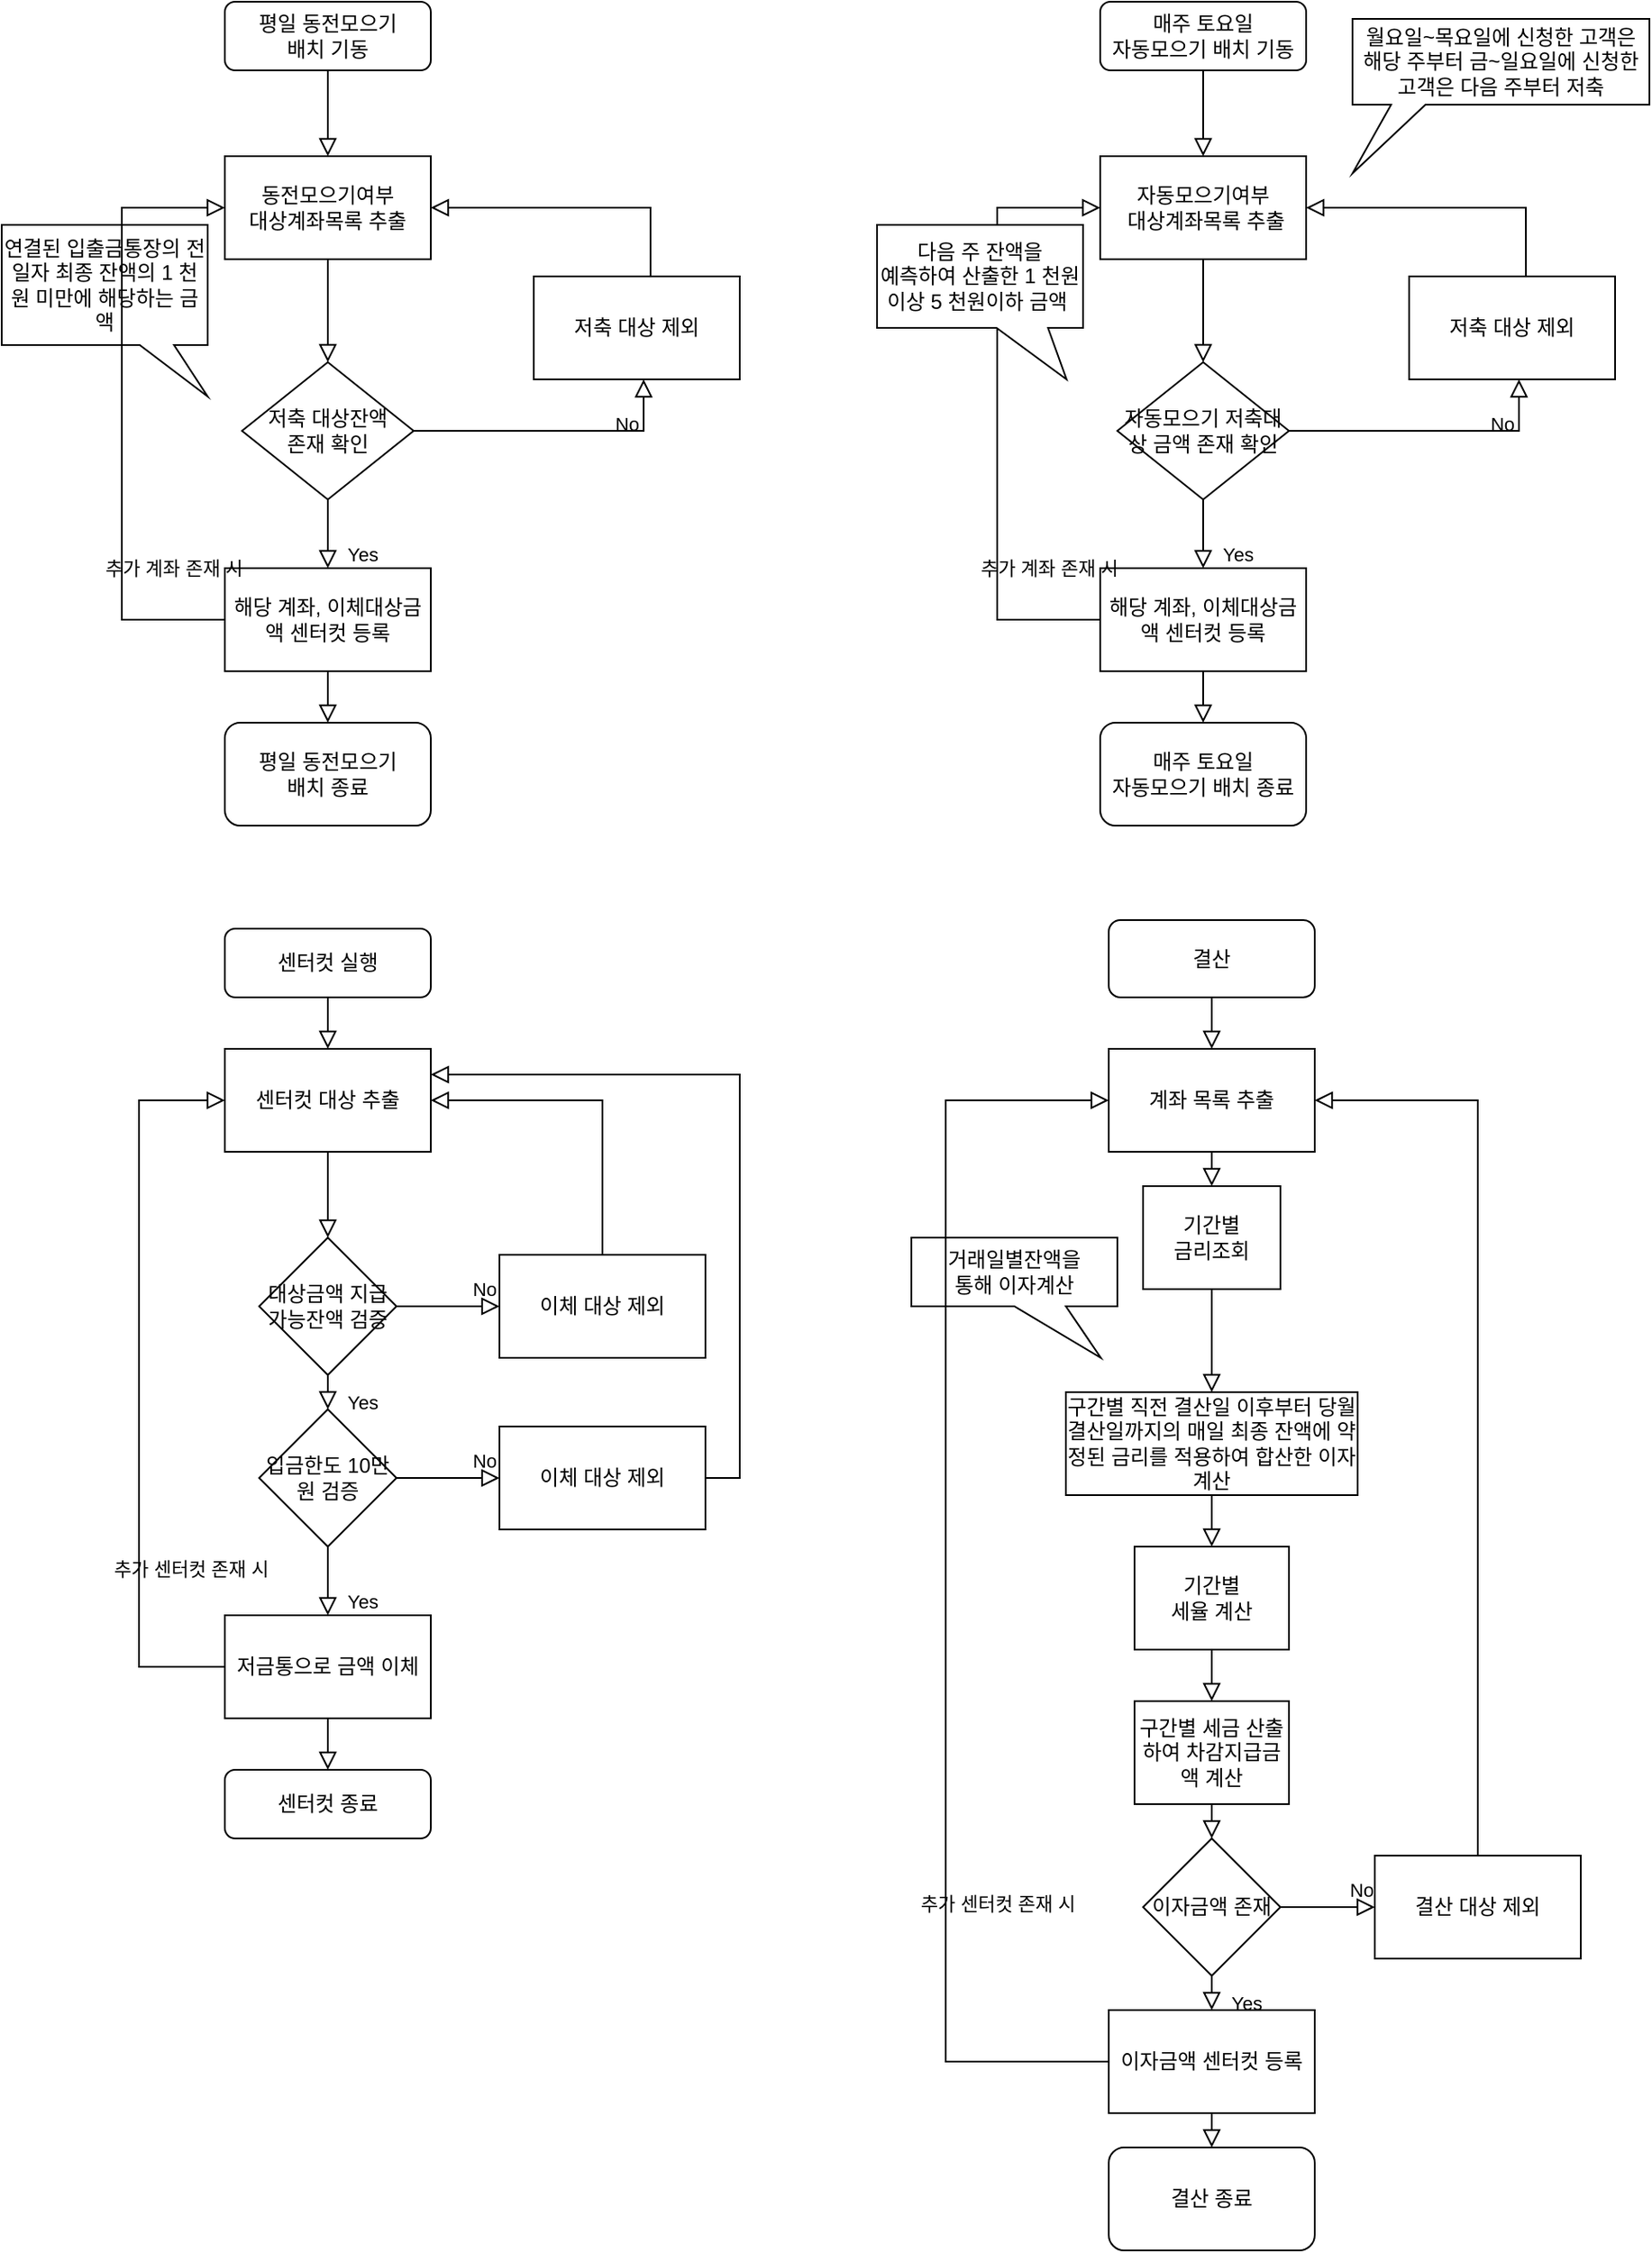 <mxfile version="14.4.3" type="github">
  <diagram id="C5RBs43oDa-KdzZeNtuy" name="Page-1">
    <mxGraphModel dx="1422" dy="705" grid="1" gridSize="10" guides="1" tooltips="1" connect="1" arrows="1" fold="1" page="1" pageScale="1" pageWidth="980" pageHeight="1390" math="0" shadow="0">
      <root>
        <mxCell id="WIyWlLk6GJQsqaUBKTNV-0" />
        <mxCell id="WIyWlLk6GJQsqaUBKTNV-1" parent="WIyWlLk6GJQsqaUBKTNV-0" />
        <mxCell id="NJwDhQcONGUGnTOFV3fi-0" value="" style="rounded=0;html=1;jettySize=auto;orthogonalLoop=1;fontSize=11;endArrow=block;endFill=0;endSize=8;strokeWidth=1;shadow=0;labelBackgroundColor=none;edgeStyle=orthogonalEdgeStyle;entryX=0.5;entryY=0;entryDx=0;entryDy=0;" edge="1" parent="WIyWlLk6GJQsqaUBKTNV-1" source="NJwDhQcONGUGnTOFV3fi-1" target="NJwDhQcONGUGnTOFV3fi-20">
          <mxGeometry relative="1" as="geometry">
            <mxPoint x="210" y="130" as="targetPoint" />
          </mxGeometry>
        </mxCell>
        <mxCell id="NJwDhQcONGUGnTOFV3fi-1" value="&lt;span style=&quot;background-color: rgb(255 , 255 , 255)&quot;&gt;&lt;font style=&quot;font-size: 12px&quot;&gt;평일 동전모으기 &lt;br&gt;배치 기동&lt;/font&gt;&lt;/span&gt;" style="rounded=1;whiteSpace=wrap;html=1;fontSize=12;glass=0;strokeWidth=1;shadow=0;" vertex="1" parent="WIyWlLk6GJQsqaUBKTNV-1">
          <mxGeometry x="150" y="40" width="120" height="40" as="geometry" />
        </mxCell>
        <mxCell id="NJwDhQcONGUGnTOFV3fi-19" value="&lt;span style=&quot;background-color: rgb(255 , 255 , 255)&quot;&gt;평일 동전모으기&lt;/span&gt;&lt;br style=&quot;background-color: rgb(255 , 255 , 255)&quot;&gt;&lt;span style=&quot;background-color: rgb(255 , 255 , 255)&quot;&gt;배치&lt;/span&gt;&lt;span style=&quot;background-color: rgb(255 , 255 , 255)&quot;&gt;&amp;nbsp;종료&lt;/span&gt;" style="rounded=1;whiteSpace=wrap;html=1;" vertex="1" parent="WIyWlLk6GJQsqaUBKTNV-1">
          <mxGeometry x="150" y="460" width="120" height="60" as="geometry" />
        </mxCell>
        <mxCell id="NJwDhQcONGUGnTOFV3fi-20" value="동전모으기여부&lt;br&gt;대상계좌목록 추출" style="rounded=0;whiteSpace=wrap;html=1;" vertex="1" parent="WIyWlLk6GJQsqaUBKTNV-1">
          <mxGeometry x="150" y="130" width="120" height="60" as="geometry" />
        </mxCell>
        <mxCell id="NJwDhQcONGUGnTOFV3fi-29" value="" style="rounded=0;html=1;jettySize=auto;orthogonalLoop=1;fontSize=11;endArrow=block;endFill=0;endSize=8;strokeWidth=1;shadow=0;labelBackgroundColor=none;edgeStyle=orthogonalEdgeStyle;exitX=0.5;exitY=1;exitDx=0;exitDy=0;" edge="1" parent="WIyWlLk6GJQsqaUBKTNV-1" source="NJwDhQcONGUGnTOFV3fi-20">
          <mxGeometry x="0.6" y="20" relative="1" as="geometry">
            <mxPoint x="220" y="90" as="sourcePoint" />
            <mxPoint x="210" y="250" as="targetPoint" />
            <mxPoint as="offset" />
          </mxGeometry>
        </mxCell>
        <mxCell id="NJwDhQcONGUGnTOFV3fi-30" value="해당 계좌, 이체대상금액 센터컷 등록" style="rounded=0;whiteSpace=wrap;html=1;" vertex="1" parent="WIyWlLk6GJQsqaUBKTNV-1">
          <mxGeometry x="150" y="370" width="120" height="60" as="geometry" />
        </mxCell>
        <mxCell id="NJwDhQcONGUGnTOFV3fi-31" value="저축 대상잔액 &lt;br&gt;존재 확인" style="rhombus;whiteSpace=wrap;html=1;" vertex="1" parent="WIyWlLk6GJQsqaUBKTNV-1">
          <mxGeometry x="160" y="250" width="100" height="80" as="geometry" />
        </mxCell>
        <mxCell id="NJwDhQcONGUGnTOFV3fi-32" value="Yes" style="rounded=0;html=1;jettySize=auto;orthogonalLoop=1;fontSize=11;endArrow=block;endFill=0;endSize=8;strokeWidth=1;shadow=0;labelBackgroundColor=none;edgeStyle=orthogonalEdgeStyle;exitX=0.5;exitY=1;exitDx=0;exitDy=0;entryX=0.5;entryY=0;entryDx=0;entryDy=0;" edge="1" parent="WIyWlLk6GJQsqaUBKTNV-1" source="NJwDhQcONGUGnTOFV3fi-31" target="NJwDhQcONGUGnTOFV3fi-30">
          <mxGeometry x="0.6" y="20" relative="1" as="geometry">
            <mxPoint x="220" y="90" as="sourcePoint" />
            <mxPoint x="220" y="140" as="targetPoint" />
            <mxPoint as="offset" />
          </mxGeometry>
        </mxCell>
        <mxCell id="NJwDhQcONGUGnTOFV3fi-33" value="No" style="rounded=0;html=1;jettySize=auto;orthogonalLoop=1;fontSize=11;endArrow=block;endFill=0;endSize=8;strokeWidth=1;shadow=0;labelBackgroundColor=none;edgeStyle=orthogonalEdgeStyle;exitX=1;exitY=0.5;exitDx=0;exitDy=0;entryX=0.5;entryY=1;entryDx=0;entryDy=0;" edge="1" parent="WIyWlLk6GJQsqaUBKTNV-1" source="NJwDhQcONGUGnTOFV3fi-31">
          <mxGeometry x="0.692" y="10" relative="1" as="geometry">
            <mxPoint x="285" y="50" as="sourcePoint" />
            <mxPoint x="394" y="260" as="targetPoint" />
            <mxPoint as="offset" />
            <Array as="points">
              <mxPoint x="394" y="290" />
            </Array>
          </mxGeometry>
        </mxCell>
        <mxCell id="NJwDhQcONGUGnTOFV3fi-35" value="저축 대상 제외" style="rounded=0;whiteSpace=wrap;html=1;" vertex="1" parent="WIyWlLk6GJQsqaUBKTNV-1">
          <mxGeometry x="330" y="200" width="120" height="60" as="geometry" />
        </mxCell>
        <mxCell id="NJwDhQcONGUGnTOFV3fi-36" value="" style="rounded=0;html=1;jettySize=auto;orthogonalLoop=1;fontSize=11;endArrow=block;endFill=0;endSize=8;strokeWidth=1;shadow=0;labelBackgroundColor=none;edgeStyle=orthogonalEdgeStyle;entryX=1;entryY=0.5;entryDx=0;entryDy=0;exitX=0.567;exitY=0;exitDx=0;exitDy=0;exitPerimeter=0;" edge="1" parent="WIyWlLk6GJQsqaUBKTNV-1" source="NJwDhQcONGUGnTOFV3fi-35" target="NJwDhQcONGUGnTOFV3fi-20">
          <mxGeometry x="0.6" y="20" relative="1" as="geometry">
            <mxPoint x="394" y="150" as="sourcePoint" />
            <mxPoint x="220" y="260" as="targetPoint" />
            <mxPoint as="offset" />
          </mxGeometry>
        </mxCell>
        <mxCell id="NJwDhQcONGUGnTOFV3fi-38" value="저금통으로 금액 이체" style="rounded=0;whiteSpace=wrap;html=1;" vertex="1" parent="WIyWlLk6GJQsqaUBKTNV-1">
          <mxGeometry x="150" y="980" width="120" height="60" as="geometry" />
        </mxCell>
        <mxCell id="NJwDhQcONGUGnTOFV3fi-49" value="연결된 입출금통장의 전일자 최종 잔액의 1 천원 미만에 해당하는 금액" style="shape=callout;whiteSpace=wrap;html=1;perimeter=calloutPerimeter;strokeColor=#000000;position2=1;base=20;size=30;position=0.67;" vertex="1" parent="WIyWlLk6GJQsqaUBKTNV-1">
          <mxGeometry x="20" y="170" width="120" height="100" as="geometry" />
        </mxCell>
        <mxCell id="NJwDhQcONGUGnTOFV3fi-51" value="&lt;span style=&quot;background-color: rgb(255 , 255 , 255)&quot;&gt;센터컷 실행&lt;/span&gt;" style="rounded=1;whiteSpace=wrap;html=1;fontSize=12;glass=0;strokeWidth=1;shadow=0;" vertex="1" parent="WIyWlLk6GJQsqaUBKTNV-1">
          <mxGeometry x="150" y="580" width="120" height="40" as="geometry" />
        </mxCell>
        <mxCell id="NJwDhQcONGUGnTOFV3fi-52" value="센터컷 대상 추출" style="rounded=0;whiteSpace=wrap;html=1;strokeColor=#000000;" vertex="1" parent="WIyWlLk6GJQsqaUBKTNV-1">
          <mxGeometry x="150" y="650" width="120" height="60" as="geometry" />
        </mxCell>
        <mxCell id="NJwDhQcONGUGnTOFV3fi-53" value="추가 계좌 존재 시" style="rounded=0;html=1;jettySize=auto;orthogonalLoop=1;fontSize=11;endArrow=block;endFill=0;endSize=8;strokeWidth=1;shadow=0;labelBackgroundColor=none;edgeStyle=orthogonalEdgeStyle;exitX=0;exitY=0.5;exitDx=0;exitDy=0;entryX=0;entryY=0.5;entryDx=0;entryDy=0;" edge="1" parent="WIyWlLk6GJQsqaUBKTNV-1" source="NJwDhQcONGUGnTOFV3fi-30" target="NJwDhQcONGUGnTOFV3fi-20">
          <mxGeometry x="-0.5" y="-30" relative="1" as="geometry">
            <mxPoint x="220" y="200" as="sourcePoint" />
            <mxPoint x="220" y="260" as="targetPoint" />
            <mxPoint as="offset" />
            <Array as="points">
              <mxPoint x="90" y="400" />
              <mxPoint x="90" y="160" />
            </Array>
          </mxGeometry>
        </mxCell>
        <mxCell id="NJwDhQcONGUGnTOFV3fi-54" value="" style="rounded=0;html=1;jettySize=auto;orthogonalLoop=1;fontSize=11;endArrow=block;endFill=0;endSize=8;strokeWidth=1;shadow=0;labelBackgroundColor=none;edgeStyle=orthogonalEdgeStyle;entryX=0.5;entryY=0;entryDx=0;entryDy=0;exitX=0.5;exitY=1;exitDx=0;exitDy=0;" edge="1" parent="WIyWlLk6GJQsqaUBKTNV-1" source="NJwDhQcONGUGnTOFV3fi-51" target="NJwDhQcONGUGnTOFV3fi-52">
          <mxGeometry relative="1" as="geometry">
            <mxPoint x="220" y="170" as="sourcePoint" />
            <mxPoint x="220" y="220" as="targetPoint" />
          </mxGeometry>
        </mxCell>
        <mxCell id="NJwDhQcONGUGnTOFV3fi-56" value="" style="rounded=0;html=1;jettySize=auto;orthogonalLoop=1;fontSize=11;endArrow=block;endFill=0;endSize=8;strokeWidth=1;shadow=0;labelBackgroundColor=none;edgeStyle=orthogonalEdgeStyle;entryX=0.5;entryY=0;entryDx=0;entryDy=0;exitX=0.5;exitY=1;exitDx=0;exitDy=0;" edge="1" parent="WIyWlLk6GJQsqaUBKTNV-1" source="NJwDhQcONGUGnTOFV3fi-52" target="NJwDhQcONGUGnTOFV3fi-60">
          <mxGeometry relative="1" as="geometry">
            <mxPoint x="220" y="630" as="sourcePoint" />
            <mxPoint x="210" y="750" as="targetPoint" />
          </mxGeometry>
        </mxCell>
        <mxCell id="NJwDhQcONGUGnTOFV3fi-59" value="" style="rounded=0;html=1;jettySize=auto;orthogonalLoop=1;fontSize=11;endArrow=block;endFill=0;endSize=8;strokeWidth=1;shadow=0;labelBackgroundColor=none;edgeStyle=orthogonalEdgeStyle;entryX=0.5;entryY=0;entryDx=0;entryDy=0;" edge="1" parent="WIyWlLk6GJQsqaUBKTNV-1" target="NJwDhQcONGUGnTOFV3fi-19">
          <mxGeometry x="0.6" y="20" relative="1" as="geometry">
            <mxPoint x="210" y="430" as="sourcePoint" />
            <mxPoint x="220" y="260" as="targetPoint" />
            <mxPoint as="offset" />
          </mxGeometry>
        </mxCell>
        <mxCell id="NJwDhQcONGUGnTOFV3fi-60" value="대상금액 지급가능잔액 검증" style="rhombus;whiteSpace=wrap;html=1;strokeColor=#000000;" vertex="1" parent="WIyWlLk6GJQsqaUBKTNV-1">
          <mxGeometry x="170" y="760" width="80" height="80" as="geometry" />
        </mxCell>
        <mxCell id="NJwDhQcONGUGnTOFV3fi-63" value="Yes" style="rounded=0;html=1;jettySize=auto;orthogonalLoop=1;fontSize=11;endArrow=block;endFill=0;endSize=8;strokeWidth=1;shadow=0;labelBackgroundColor=none;edgeStyle=orthogonalEdgeStyle;exitX=0.5;exitY=1;exitDx=0;exitDy=0;entryX=0.5;entryY=0;entryDx=0;entryDy=0;" edge="1" parent="WIyWlLk6GJQsqaUBKTNV-1" source="NJwDhQcONGUGnTOFV3fi-60" target="NJwDhQcONGUGnTOFV3fi-87">
          <mxGeometry x="0.6" y="20" relative="1" as="geometry">
            <mxPoint x="220" y="740" as="sourcePoint" />
            <mxPoint x="220" y="770" as="targetPoint" />
            <mxPoint as="offset" />
          </mxGeometry>
        </mxCell>
        <mxCell id="NJwDhQcONGUGnTOFV3fi-64" value="&lt;span style=&quot;background-color: rgb(255 , 255 , 255)&quot;&gt;센터컷 종료&lt;/span&gt;" style="rounded=1;whiteSpace=wrap;html=1;strokeColor=#000000;" vertex="1" parent="WIyWlLk6GJQsqaUBKTNV-1">
          <mxGeometry x="150" y="1070" width="120" height="40" as="geometry" />
        </mxCell>
        <mxCell id="NJwDhQcONGUGnTOFV3fi-65" value="" style="rounded=0;html=1;jettySize=auto;orthogonalLoop=1;fontSize=11;endArrow=block;endFill=0;endSize=8;strokeWidth=1;shadow=0;labelBackgroundColor=none;edgeStyle=orthogonalEdgeStyle;entryX=0.5;entryY=0;entryDx=0;entryDy=0;exitX=0.5;exitY=1;exitDx=0;exitDy=0;" edge="1" parent="WIyWlLk6GJQsqaUBKTNV-1" source="NJwDhQcONGUGnTOFV3fi-38" target="NJwDhQcONGUGnTOFV3fi-64">
          <mxGeometry relative="1" as="geometry">
            <mxPoint x="220" y="730" as="sourcePoint" />
            <mxPoint x="220" y="770" as="targetPoint" />
          </mxGeometry>
        </mxCell>
        <mxCell id="NJwDhQcONGUGnTOFV3fi-68" value="이체 대상 제외" style="rounded=0;whiteSpace=wrap;html=1;strokeColor=#000000;" vertex="1" parent="WIyWlLk6GJQsqaUBKTNV-1">
          <mxGeometry x="310" y="770" width="120" height="60" as="geometry" />
        </mxCell>
        <mxCell id="NJwDhQcONGUGnTOFV3fi-69" value="" style="rounded=0;html=1;jettySize=auto;orthogonalLoop=1;fontSize=11;endArrow=block;endFill=0;endSize=8;strokeWidth=1;shadow=0;labelBackgroundColor=none;edgeStyle=orthogonalEdgeStyle;entryX=1;entryY=0.5;entryDx=0;entryDy=0;exitX=0.5;exitY=0;exitDx=0;exitDy=0;" edge="1" parent="WIyWlLk6GJQsqaUBKTNV-1" source="NJwDhQcONGUGnTOFV3fi-68" target="NJwDhQcONGUGnTOFV3fi-52">
          <mxGeometry relative="1" as="geometry">
            <mxPoint x="220" y="720" as="sourcePoint" />
            <mxPoint x="220" y="770" as="targetPoint" />
          </mxGeometry>
        </mxCell>
        <mxCell id="NJwDhQcONGUGnTOFV3fi-70" value="No" style="rounded=0;html=1;jettySize=auto;orthogonalLoop=1;fontSize=11;endArrow=block;endFill=0;endSize=8;strokeWidth=1;shadow=0;labelBackgroundColor=none;edgeStyle=orthogonalEdgeStyle;exitX=1;exitY=0.5;exitDx=0;exitDy=0;entryX=0;entryY=0.5;entryDx=0;entryDy=0;" edge="1" parent="WIyWlLk6GJQsqaUBKTNV-1" source="NJwDhQcONGUGnTOFV3fi-60" target="NJwDhQcONGUGnTOFV3fi-68">
          <mxGeometry x="0.692" y="10" relative="1" as="geometry">
            <mxPoint x="270" y="300" as="sourcePoint" />
            <mxPoint x="300" y="750" as="targetPoint" />
            <mxPoint as="offset" />
            <Array as="points" />
          </mxGeometry>
        </mxCell>
        <mxCell id="NJwDhQcONGUGnTOFV3fi-71" value="추가 센터컷 존재 시" style="rounded=0;html=1;jettySize=auto;orthogonalLoop=1;fontSize=11;endArrow=block;endFill=0;endSize=8;strokeWidth=1;shadow=0;labelBackgroundColor=none;edgeStyle=orthogonalEdgeStyle;exitX=0;exitY=0.5;exitDx=0;exitDy=0;" edge="1" parent="WIyWlLk6GJQsqaUBKTNV-1" source="NJwDhQcONGUGnTOFV3fi-38" target="NJwDhQcONGUGnTOFV3fi-52">
          <mxGeometry x="-0.5" y="-30" relative="1" as="geometry">
            <mxPoint x="160" y="410" as="sourcePoint" />
            <mxPoint x="160" y="170" as="targetPoint" />
            <mxPoint as="offset" />
            <Array as="points">
              <mxPoint x="100" y="1010" />
              <mxPoint x="100" y="680" />
            </Array>
          </mxGeometry>
        </mxCell>
        <mxCell id="NJwDhQcONGUGnTOFV3fi-72" value="" style="rounded=0;html=1;jettySize=auto;orthogonalLoop=1;fontSize=11;endArrow=block;endFill=0;endSize=8;strokeWidth=1;shadow=0;labelBackgroundColor=none;edgeStyle=orthogonalEdgeStyle;entryX=0.5;entryY=0;entryDx=0;entryDy=0;" edge="1" parent="WIyWlLk6GJQsqaUBKTNV-1" source="NJwDhQcONGUGnTOFV3fi-73" target="NJwDhQcONGUGnTOFV3fi-75">
          <mxGeometry relative="1" as="geometry">
            <mxPoint x="720" y="130" as="targetPoint" />
          </mxGeometry>
        </mxCell>
        <mxCell id="NJwDhQcONGUGnTOFV3fi-73" value="&lt;span style=&quot;background-color: rgb(255 , 255 , 255)&quot;&gt;매주 토요일&lt;/span&gt;&lt;br style=&quot;background-color: rgb(255 , 255 , 255)&quot;&gt;&lt;span style=&quot;background-color: rgb(255 , 255 , 255)&quot;&gt;자동모으기 배치 기동&lt;/span&gt;" style="rounded=1;whiteSpace=wrap;html=1;fontSize=12;glass=0;strokeWidth=1;shadow=0;" vertex="1" parent="WIyWlLk6GJQsqaUBKTNV-1">
          <mxGeometry x="660" y="40" width="120" height="40" as="geometry" />
        </mxCell>
        <mxCell id="NJwDhQcONGUGnTOFV3fi-74" value="&lt;span style=&quot;background-color: rgb(255 , 255 , 255)&quot;&gt;매주 토요일&lt;/span&gt;&lt;br style=&quot;background-color: rgb(255 , 255 , 255)&quot;&gt;&lt;span style=&quot;background-color: rgb(255 , 255 , 255)&quot;&gt;자동모으기 배치 &lt;/span&gt;&lt;span style=&quot;background-color: rgb(255 , 255 , 255)&quot;&gt;종료&lt;/span&gt;" style="rounded=1;whiteSpace=wrap;html=1;" vertex="1" parent="WIyWlLk6GJQsqaUBKTNV-1">
          <mxGeometry x="660" y="460" width="120" height="60" as="geometry" />
        </mxCell>
        <mxCell id="NJwDhQcONGUGnTOFV3fi-75" value="자동모으기여부&lt;br&gt;&amp;nbsp;대상계좌목록 추출" style="rounded=0;whiteSpace=wrap;html=1;" vertex="1" parent="WIyWlLk6GJQsqaUBKTNV-1">
          <mxGeometry x="660" y="130" width="120" height="60" as="geometry" />
        </mxCell>
        <mxCell id="NJwDhQcONGUGnTOFV3fi-76" value="" style="rounded=0;html=1;jettySize=auto;orthogonalLoop=1;fontSize=11;endArrow=block;endFill=0;endSize=8;strokeWidth=1;shadow=0;labelBackgroundColor=none;edgeStyle=orthogonalEdgeStyle;exitX=0.5;exitY=1;exitDx=0;exitDy=0;" edge="1" parent="WIyWlLk6GJQsqaUBKTNV-1" source="NJwDhQcONGUGnTOFV3fi-75">
          <mxGeometry x="0.6" y="20" relative="1" as="geometry">
            <mxPoint x="730" y="90" as="sourcePoint" />
            <mxPoint x="720" y="250" as="targetPoint" />
            <mxPoint as="offset" />
          </mxGeometry>
        </mxCell>
        <mxCell id="NJwDhQcONGUGnTOFV3fi-77" value="해당 계좌, 이체대상금액 센터컷 등록" style="rounded=0;whiteSpace=wrap;html=1;" vertex="1" parent="WIyWlLk6GJQsqaUBKTNV-1">
          <mxGeometry x="660" y="370" width="120" height="60" as="geometry" />
        </mxCell>
        <mxCell id="NJwDhQcONGUGnTOFV3fi-78" value="자동모으기 저축대상 금액 존재 확인" style="rhombus;whiteSpace=wrap;html=1;" vertex="1" parent="WIyWlLk6GJQsqaUBKTNV-1">
          <mxGeometry x="670" y="250" width="100" height="80" as="geometry" />
        </mxCell>
        <mxCell id="NJwDhQcONGUGnTOFV3fi-79" value="Yes" style="rounded=0;html=1;jettySize=auto;orthogonalLoop=1;fontSize=11;endArrow=block;endFill=0;endSize=8;strokeWidth=1;shadow=0;labelBackgroundColor=none;edgeStyle=orthogonalEdgeStyle;exitX=0.5;exitY=1;exitDx=0;exitDy=0;entryX=0.5;entryY=0;entryDx=0;entryDy=0;" edge="1" parent="WIyWlLk6GJQsqaUBKTNV-1" source="NJwDhQcONGUGnTOFV3fi-78" target="NJwDhQcONGUGnTOFV3fi-77">
          <mxGeometry x="0.6" y="20" relative="1" as="geometry">
            <mxPoint x="730" y="90" as="sourcePoint" />
            <mxPoint x="730" y="140" as="targetPoint" />
            <mxPoint as="offset" />
          </mxGeometry>
        </mxCell>
        <mxCell id="NJwDhQcONGUGnTOFV3fi-80" value="No" style="rounded=0;html=1;jettySize=auto;orthogonalLoop=1;fontSize=11;endArrow=block;endFill=0;endSize=8;strokeWidth=1;shadow=0;labelBackgroundColor=none;edgeStyle=orthogonalEdgeStyle;exitX=1;exitY=0.5;exitDx=0;exitDy=0;entryX=0.5;entryY=1;entryDx=0;entryDy=0;" edge="1" parent="WIyWlLk6GJQsqaUBKTNV-1" source="NJwDhQcONGUGnTOFV3fi-78">
          <mxGeometry x="0.692" y="10" relative="1" as="geometry">
            <mxPoint x="795" y="50" as="sourcePoint" />
            <mxPoint x="904" y="260" as="targetPoint" />
            <mxPoint as="offset" />
            <Array as="points">
              <mxPoint x="904" y="290" />
            </Array>
          </mxGeometry>
        </mxCell>
        <mxCell id="NJwDhQcONGUGnTOFV3fi-81" value="저축 대상 제외" style="rounded=0;whiteSpace=wrap;html=1;" vertex="1" parent="WIyWlLk6GJQsqaUBKTNV-1">
          <mxGeometry x="840" y="200" width="120" height="60" as="geometry" />
        </mxCell>
        <mxCell id="NJwDhQcONGUGnTOFV3fi-82" value="" style="rounded=0;html=1;jettySize=auto;orthogonalLoop=1;fontSize=11;endArrow=block;endFill=0;endSize=8;strokeWidth=1;shadow=0;labelBackgroundColor=none;edgeStyle=orthogonalEdgeStyle;entryX=1;entryY=0.5;entryDx=0;entryDy=0;exitX=0.567;exitY=0;exitDx=0;exitDy=0;exitPerimeter=0;" edge="1" parent="WIyWlLk6GJQsqaUBKTNV-1" source="NJwDhQcONGUGnTOFV3fi-81" target="NJwDhQcONGUGnTOFV3fi-75">
          <mxGeometry x="0.6" y="20" relative="1" as="geometry">
            <mxPoint x="904" y="150" as="sourcePoint" />
            <mxPoint x="730" y="260" as="targetPoint" />
            <mxPoint as="offset" />
          </mxGeometry>
        </mxCell>
        <mxCell id="NJwDhQcONGUGnTOFV3fi-83" value="추가 계좌 존재 시" style="rounded=0;html=1;jettySize=auto;orthogonalLoop=1;fontSize=11;endArrow=block;endFill=0;endSize=8;strokeWidth=1;shadow=0;labelBackgroundColor=none;edgeStyle=orthogonalEdgeStyle;exitX=0;exitY=0.5;exitDx=0;exitDy=0;entryX=0;entryY=0.5;entryDx=0;entryDy=0;" edge="1" parent="WIyWlLk6GJQsqaUBKTNV-1" source="NJwDhQcONGUGnTOFV3fi-77" target="NJwDhQcONGUGnTOFV3fi-75">
          <mxGeometry x="-0.5" y="-30" relative="1" as="geometry">
            <mxPoint x="730" y="200" as="sourcePoint" />
            <mxPoint x="730" y="260" as="targetPoint" />
            <mxPoint as="offset" />
            <Array as="points">
              <mxPoint x="600" y="400" />
              <mxPoint x="600" y="160" />
            </Array>
          </mxGeometry>
        </mxCell>
        <mxCell id="NJwDhQcONGUGnTOFV3fi-84" value="" style="rounded=0;html=1;jettySize=auto;orthogonalLoop=1;fontSize=11;endArrow=block;endFill=0;endSize=8;strokeWidth=1;shadow=0;labelBackgroundColor=none;edgeStyle=orthogonalEdgeStyle;entryX=0.5;entryY=0;entryDx=0;entryDy=0;" edge="1" parent="WIyWlLk6GJQsqaUBKTNV-1" target="NJwDhQcONGUGnTOFV3fi-74">
          <mxGeometry x="0.6" y="20" relative="1" as="geometry">
            <mxPoint x="720" y="430" as="sourcePoint" />
            <mxPoint x="730" y="260" as="targetPoint" />
            <mxPoint as="offset" />
          </mxGeometry>
        </mxCell>
        <mxCell id="NJwDhQcONGUGnTOFV3fi-85" value="월요일~목요일에 신청한 고객은 해당 주부터 금~일요일에 신청한 고객은 다음 주부터 저축" style="shape=callout;whiteSpace=wrap;html=1;perimeter=calloutPerimeter;strokeColor=#000000;size=40;position=0.13;position2=0;" vertex="1" parent="WIyWlLk6GJQsqaUBKTNV-1">
          <mxGeometry x="807" y="50" width="173" height="90" as="geometry" />
        </mxCell>
        <mxCell id="NJwDhQcONGUGnTOFV3fi-86" value="다음 주 잔액을&lt;br/&gt;예측하여 산출한 1 천원 이상 5 천원이하 금액&amp;nbsp;" style="shape=callout;whiteSpace=wrap;html=1;perimeter=calloutPerimeter;strokeColor=#000000;base=30;size=30;position=0.58;position2=0.92;" vertex="1" parent="WIyWlLk6GJQsqaUBKTNV-1">
          <mxGeometry x="530" y="170" width="120" height="90" as="geometry" />
        </mxCell>
        <mxCell id="NJwDhQcONGUGnTOFV3fi-87" value="입금한도 10만원 검증" style="rhombus;whiteSpace=wrap;html=1;strokeColor=#000000;" vertex="1" parent="WIyWlLk6GJQsqaUBKTNV-1">
          <mxGeometry x="170" y="860" width="80" height="80" as="geometry" />
        </mxCell>
        <mxCell id="NJwDhQcONGUGnTOFV3fi-88" value="결산" style="rounded=1;whiteSpace=wrap;html=1;strokeColor=#000000;" vertex="1" parent="WIyWlLk6GJQsqaUBKTNV-1">
          <mxGeometry x="665" y="575" width="120" height="45" as="geometry" />
        </mxCell>
        <mxCell id="NJwDhQcONGUGnTOFV3fi-89" value="계좌 목록 추출" style="rounded=0;whiteSpace=wrap;html=1;" vertex="1" parent="WIyWlLk6GJQsqaUBKTNV-1">
          <mxGeometry x="665" y="650" width="120" height="60" as="geometry" />
        </mxCell>
        <mxCell id="NJwDhQcONGUGnTOFV3fi-92" value="기간별 &lt;br&gt;금리조회" style="rounded=0;whiteSpace=wrap;html=1;" vertex="1" parent="WIyWlLk6GJQsqaUBKTNV-1">
          <mxGeometry x="685" y="730" width="80" height="60" as="geometry" />
        </mxCell>
        <mxCell id="NJwDhQcONGUGnTOFV3fi-93" value="구간별 직전 결산일 이후부터 당월 결산일까지의 매일 최종 잔액에 약정된 금리를 적용하여 합산한 이자 계산" style="rounded=0;whiteSpace=wrap;html=1;" vertex="1" parent="WIyWlLk6GJQsqaUBKTNV-1">
          <mxGeometry x="640" y="850" width="170" height="60" as="geometry" />
        </mxCell>
        <mxCell id="NJwDhQcONGUGnTOFV3fi-94" value="거래일별잔액을 &lt;br&gt;통해 이자계산" style="shape=callout;whiteSpace=wrap;html=1;perimeter=calloutPerimeter;size=30;position=0.5;position2=0.92;base=30;" vertex="1" parent="WIyWlLk6GJQsqaUBKTNV-1">
          <mxGeometry x="550" y="760" width="120" height="70" as="geometry" />
        </mxCell>
        <mxCell id="NJwDhQcONGUGnTOFV3fi-96" value="" style="rounded=0;html=1;jettySize=auto;orthogonalLoop=1;fontSize=11;endArrow=block;endFill=0;endSize=8;strokeWidth=1;shadow=0;labelBackgroundColor=none;edgeStyle=orthogonalEdgeStyle;exitX=0.5;exitY=1;exitDx=0;exitDy=0;entryX=0.5;entryY=0;entryDx=0;entryDy=0;" edge="1" parent="WIyWlLk6GJQsqaUBKTNV-1" source="NJwDhQcONGUGnTOFV3fi-92" target="NJwDhQcONGUGnTOFV3fi-93">
          <mxGeometry x="0.333" y="20" relative="1" as="geometry">
            <mxPoint as="offset" />
            <mxPoint x="765" y="760" as="sourcePoint" />
            <mxPoint x="725" y="840" as="targetPoint" />
            <Array as="points" />
          </mxGeometry>
        </mxCell>
        <mxCell id="NJwDhQcONGUGnTOFV3fi-97" value="기간별 &lt;br&gt;세율 계산" style="rounded=0;whiteSpace=wrap;html=1;" vertex="1" parent="WIyWlLk6GJQsqaUBKTNV-1">
          <mxGeometry x="680" y="940" width="90" height="60" as="geometry" />
        </mxCell>
        <mxCell id="NJwDhQcONGUGnTOFV3fi-98" value="구간별 세금 산출하여 차감지급금액 계산" style="rounded=0;whiteSpace=wrap;html=1;" vertex="1" parent="WIyWlLk6GJQsqaUBKTNV-1">
          <mxGeometry x="680" y="1030" width="90" height="60" as="geometry" />
        </mxCell>
        <mxCell id="NJwDhQcONGUGnTOFV3fi-99" value="" style="rounded=0;html=1;jettySize=auto;orthogonalLoop=1;fontSize=11;endArrow=block;endFill=0;endSize=8;strokeWidth=1;shadow=0;labelBackgroundColor=none;edgeStyle=orthogonalEdgeStyle;exitX=0.5;exitY=1;exitDx=0;exitDy=0;entryX=0.5;entryY=0;entryDx=0;entryDy=0;" edge="1" parent="WIyWlLk6GJQsqaUBKTNV-1" source="NJwDhQcONGUGnTOFV3fi-97" target="NJwDhQcONGUGnTOFV3fi-98">
          <mxGeometry x="0.333" y="20" relative="1" as="geometry">
            <mxPoint as="offset" />
            <mxPoint x="895" y="720" as="sourcePoint" />
            <mxPoint x="945" y="720" as="targetPoint" />
          </mxGeometry>
        </mxCell>
        <mxCell id="NJwDhQcONGUGnTOFV3fi-103" value="이자금액 존재" style="rhombus;whiteSpace=wrap;html=1;strokeColor=#000000;" vertex="1" parent="WIyWlLk6GJQsqaUBKTNV-1">
          <mxGeometry x="685" y="1110" width="80" height="80" as="geometry" />
        </mxCell>
        <mxCell id="NJwDhQcONGUGnTOFV3fi-105" value="이자금액 센터컷 등록" style="rounded=0;whiteSpace=wrap;html=1;" vertex="1" parent="WIyWlLk6GJQsqaUBKTNV-1">
          <mxGeometry x="665" y="1210" width="120" height="60" as="geometry" />
        </mxCell>
        <mxCell id="NJwDhQcONGUGnTOFV3fi-106" value="결산 종료" style="rounded=1;whiteSpace=wrap;html=1;strokeColor=#000000;" vertex="1" parent="WIyWlLk6GJQsqaUBKTNV-1">
          <mxGeometry x="665" y="1290" width="120" height="60" as="geometry" />
        </mxCell>
        <mxCell id="NJwDhQcONGUGnTOFV3fi-107" value="No" style="rounded=0;html=1;jettySize=auto;orthogonalLoop=1;fontSize=11;endArrow=block;endFill=0;endSize=8;strokeWidth=1;shadow=0;labelBackgroundColor=none;edgeStyle=orthogonalEdgeStyle;exitX=1;exitY=0.5;exitDx=0;exitDy=0;entryX=0;entryY=0.5;entryDx=0;entryDy=0;" edge="1" parent="WIyWlLk6GJQsqaUBKTNV-1" source="NJwDhQcONGUGnTOFV3fi-103" target="NJwDhQcONGUGnTOFV3fi-108">
          <mxGeometry x="0.692" y="10" relative="1" as="geometry">
            <mxPoint x="260" y="810" as="sourcePoint" />
            <mxPoint x="320" y="810" as="targetPoint" />
            <mxPoint as="offset" />
            <Array as="points" />
          </mxGeometry>
        </mxCell>
        <mxCell id="NJwDhQcONGUGnTOFV3fi-108" value="결산 대상 제외" style="rounded=0;whiteSpace=wrap;html=1;strokeColor=#000000;" vertex="1" parent="WIyWlLk6GJQsqaUBKTNV-1">
          <mxGeometry x="820" y="1120" width="120" height="60" as="geometry" />
        </mxCell>
        <mxCell id="NJwDhQcONGUGnTOFV3fi-109" value="" style="rounded=0;html=1;jettySize=auto;orthogonalLoop=1;fontSize=11;endArrow=block;endFill=0;endSize=8;strokeWidth=1;shadow=0;labelBackgroundColor=none;edgeStyle=orthogonalEdgeStyle;entryX=1;entryY=0.5;entryDx=0;entryDy=0;exitX=0.5;exitY=0;exitDx=0;exitDy=0;" edge="1" parent="WIyWlLk6GJQsqaUBKTNV-1" source="NJwDhQcONGUGnTOFV3fi-108" target="NJwDhQcONGUGnTOFV3fi-89">
          <mxGeometry relative="1" as="geometry">
            <mxPoint x="380" y="780" as="sourcePoint" />
            <mxPoint x="280" y="690" as="targetPoint" />
          </mxGeometry>
        </mxCell>
        <mxCell id="NJwDhQcONGUGnTOFV3fi-110" value="추가 센터컷 존재 시" style="rounded=0;html=1;jettySize=auto;orthogonalLoop=1;fontSize=11;endArrow=block;endFill=0;endSize=8;strokeWidth=1;shadow=0;labelBackgroundColor=none;edgeStyle=orthogonalEdgeStyle;exitX=0;exitY=0.5;exitDx=0;exitDy=0;entryX=0;entryY=0.5;entryDx=0;entryDy=0;" edge="1" parent="WIyWlLk6GJQsqaUBKTNV-1" source="NJwDhQcONGUGnTOFV3fi-105" target="NJwDhQcONGUGnTOFV3fi-89">
          <mxGeometry x="-0.5" y="-30" relative="1" as="geometry">
            <mxPoint x="160" y="910" as="sourcePoint" />
            <mxPoint x="160" y="690" as="targetPoint" />
            <mxPoint as="offset" />
            <Array as="points">
              <mxPoint x="570" y="1240" />
              <mxPoint x="570" y="680" />
            </Array>
          </mxGeometry>
        </mxCell>
        <mxCell id="NJwDhQcONGUGnTOFV3fi-111" value="" style="rounded=0;html=1;jettySize=auto;orthogonalLoop=1;fontSize=11;endArrow=block;endFill=0;endSize=8;strokeWidth=1;shadow=0;labelBackgroundColor=none;edgeStyle=orthogonalEdgeStyle;exitX=0.5;exitY=1;exitDx=0;exitDy=0;entryX=0.5;entryY=0;entryDx=0;entryDy=0;" edge="1" parent="WIyWlLk6GJQsqaUBKTNV-1" source="NJwDhQcONGUGnTOFV3fi-98" target="NJwDhQcONGUGnTOFV3fi-103">
          <mxGeometry x="0.333" y="20" relative="1" as="geometry">
            <mxPoint as="offset" />
            <mxPoint x="735" y="1010" as="sourcePoint" />
            <mxPoint x="735" y="1040" as="targetPoint" />
          </mxGeometry>
        </mxCell>
        <mxCell id="NJwDhQcONGUGnTOFV3fi-112" value="" style="rounded=0;html=1;jettySize=auto;orthogonalLoop=1;fontSize=11;endArrow=block;endFill=0;endSize=8;strokeWidth=1;shadow=0;labelBackgroundColor=none;edgeStyle=orthogonalEdgeStyle;exitX=0.5;exitY=1;exitDx=0;exitDy=0;entryX=0.5;entryY=0;entryDx=0;entryDy=0;" edge="1" parent="WIyWlLk6GJQsqaUBKTNV-1" source="NJwDhQcONGUGnTOFV3fi-105" target="NJwDhQcONGUGnTOFV3fi-106">
          <mxGeometry x="0.333" y="20" relative="1" as="geometry">
            <mxPoint as="offset" />
            <mxPoint x="735" y="1100" as="sourcePoint" />
            <mxPoint x="735" y="1120" as="targetPoint" />
          </mxGeometry>
        </mxCell>
        <mxCell id="NJwDhQcONGUGnTOFV3fi-113" value="Yes" style="rounded=0;html=1;jettySize=auto;orthogonalLoop=1;fontSize=11;endArrow=block;endFill=0;endSize=8;strokeWidth=1;shadow=0;labelBackgroundColor=none;edgeStyle=orthogonalEdgeStyle;exitX=0.5;exitY=1;exitDx=0;exitDy=0;entryX=0.5;entryY=0;entryDx=0;entryDy=0;" edge="1" parent="WIyWlLk6GJQsqaUBKTNV-1" source="NJwDhQcONGUGnTOFV3fi-103" target="NJwDhQcONGUGnTOFV3fi-105">
          <mxGeometry x="0.6" y="20" relative="1" as="geometry">
            <mxPoint x="220" y="850" as="sourcePoint" />
            <mxPoint x="220" y="880" as="targetPoint" />
            <mxPoint as="offset" />
          </mxGeometry>
        </mxCell>
        <mxCell id="NJwDhQcONGUGnTOFV3fi-114" value="" style="rounded=0;html=1;jettySize=auto;orthogonalLoop=1;fontSize=11;endArrow=block;endFill=0;endSize=8;strokeWidth=1;shadow=0;labelBackgroundColor=none;edgeStyle=orthogonalEdgeStyle;exitX=0.5;exitY=1;exitDx=0;exitDy=0;entryX=0.5;entryY=0;entryDx=0;entryDy=0;" edge="1" parent="WIyWlLk6GJQsqaUBKTNV-1" source="NJwDhQcONGUGnTOFV3fi-93" target="NJwDhQcONGUGnTOFV3fi-97">
          <mxGeometry x="0.333" y="20" relative="1" as="geometry">
            <mxPoint as="offset" />
            <mxPoint x="735" y="800" as="sourcePoint" />
            <mxPoint x="735" y="860" as="targetPoint" />
            <Array as="points" />
          </mxGeometry>
        </mxCell>
        <mxCell id="NJwDhQcONGUGnTOFV3fi-115" value="" style="rounded=0;html=1;jettySize=auto;orthogonalLoop=1;fontSize=11;endArrow=block;endFill=0;endSize=8;strokeWidth=1;shadow=0;labelBackgroundColor=none;edgeStyle=orthogonalEdgeStyle;entryX=0.5;entryY=0;entryDx=0;entryDy=0;exitX=0.5;exitY=1;exitDx=0;exitDy=0;" edge="1" parent="WIyWlLk6GJQsqaUBKTNV-1" source="NJwDhQcONGUGnTOFV3fi-88" target="NJwDhQcONGUGnTOFV3fi-89">
          <mxGeometry relative="1" as="geometry">
            <mxPoint x="220" y="630" as="sourcePoint" />
            <mxPoint x="220" y="660" as="targetPoint" />
          </mxGeometry>
        </mxCell>
        <mxCell id="NJwDhQcONGUGnTOFV3fi-116" value="" style="rounded=0;html=1;jettySize=auto;orthogonalLoop=1;fontSize=11;endArrow=block;endFill=0;endSize=8;strokeWidth=1;shadow=0;labelBackgroundColor=none;edgeStyle=orthogonalEdgeStyle;entryX=0.5;entryY=0;entryDx=0;entryDy=0;" edge="1" parent="WIyWlLk6GJQsqaUBKTNV-1" target="NJwDhQcONGUGnTOFV3fi-92">
          <mxGeometry relative="1" as="geometry">
            <mxPoint x="725" y="710" as="sourcePoint" />
            <mxPoint x="735" y="660" as="targetPoint" />
          </mxGeometry>
        </mxCell>
        <mxCell id="NJwDhQcONGUGnTOFV3fi-117" value="Yes" style="rounded=0;html=1;jettySize=auto;orthogonalLoop=1;fontSize=11;endArrow=block;endFill=0;endSize=8;strokeWidth=1;shadow=0;labelBackgroundColor=none;edgeStyle=orthogonalEdgeStyle;exitX=0.5;exitY=1;exitDx=0;exitDy=0;entryX=0.5;entryY=0;entryDx=0;entryDy=0;" edge="1" parent="WIyWlLk6GJQsqaUBKTNV-1" source="NJwDhQcONGUGnTOFV3fi-87" target="NJwDhQcONGUGnTOFV3fi-38">
          <mxGeometry x="0.6" y="20" relative="1" as="geometry">
            <mxPoint x="210" y="970" as="sourcePoint" />
            <mxPoint x="220" y="910" as="targetPoint" />
            <mxPoint as="offset" />
          </mxGeometry>
        </mxCell>
        <mxCell id="NJwDhQcONGUGnTOFV3fi-118" value="이체 대상 제외" style="rounded=0;whiteSpace=wrap;html=1;strokeColor=#000000;" vertex="1" parent="WIyWlLk6GJQsqaUBKTNV-1">
          <mxGeometry x="310" y="870" width="120" height="60" as="geometry" />
        </mxCell>
        <mxCell id="NJwDhQcONGUGnTOFV3fi-119" value="No" style="rounded=0;html=1;jettySize=auto;orthogonalLoop=1;fontSize=11;endArrow=block;endFill=0;endSize=8;strokeWidth=1;shadow=0;labelBackgroundColor=none;edgeStyle=orthogonalEdgeStyle;exitX=1;exitY=0.5;exitDx=0;exitDy=0;entryX=0;entryY=0.5;entryDx=0;entryDy=0;" edge="1" parent="WIyWlLk6GJQsqaUBKTNV-1" source="NJwDhQcONGUGnTOFV3fi-87" target="NJwDhQcONGUGnTOFV3fi-118">
          <mxGeometry x="0.692" y="10" relative="1" as="geometry">
            <mxPoint x="260" y="810" as="sourcePoint" />
            <mxPoint x="320" y="810" as="targetPoint" />
            <mxPoint as="offset" />
            <Array as="points" />
          </mxGeometry>
        </mxCell>
        <mxCell id="NJwDhQcONGUGnTOFV3fi-120" value="" style="rounded=0;html=1;jettySize=auto;orthogonalLoop=1;fontSize=11;endArrow=block;endFill=0;endSize=8;strokeWidth=1;shadow=0;labelBackgroundColor=none;edgeStyle=orthogonalEdgeStyle;entryX=1;entryY=0.25;entryDx=0;entryDy=0;exitX=1;exitY=0.5;exitDx=0;exitDy=0;" edge="1" parent="WIyWlLk6GJQsqaUBKTNV-1" source="NJwDhQcONGUGnTOFV3fi-118" target="NJwDhQcONGUGnTOFV3fi-52">
          <mxGeometry relative="1" as="geometry">
            <mxPoint x="380" y="780" as="sourcePoint" />
            <mxPoint x="280" y="690" as="targetPoint" />
          </mxGeometry>
        </mxCell>
      </root>
    </mxGraphModel>
  </diagram>
</mxfile>
